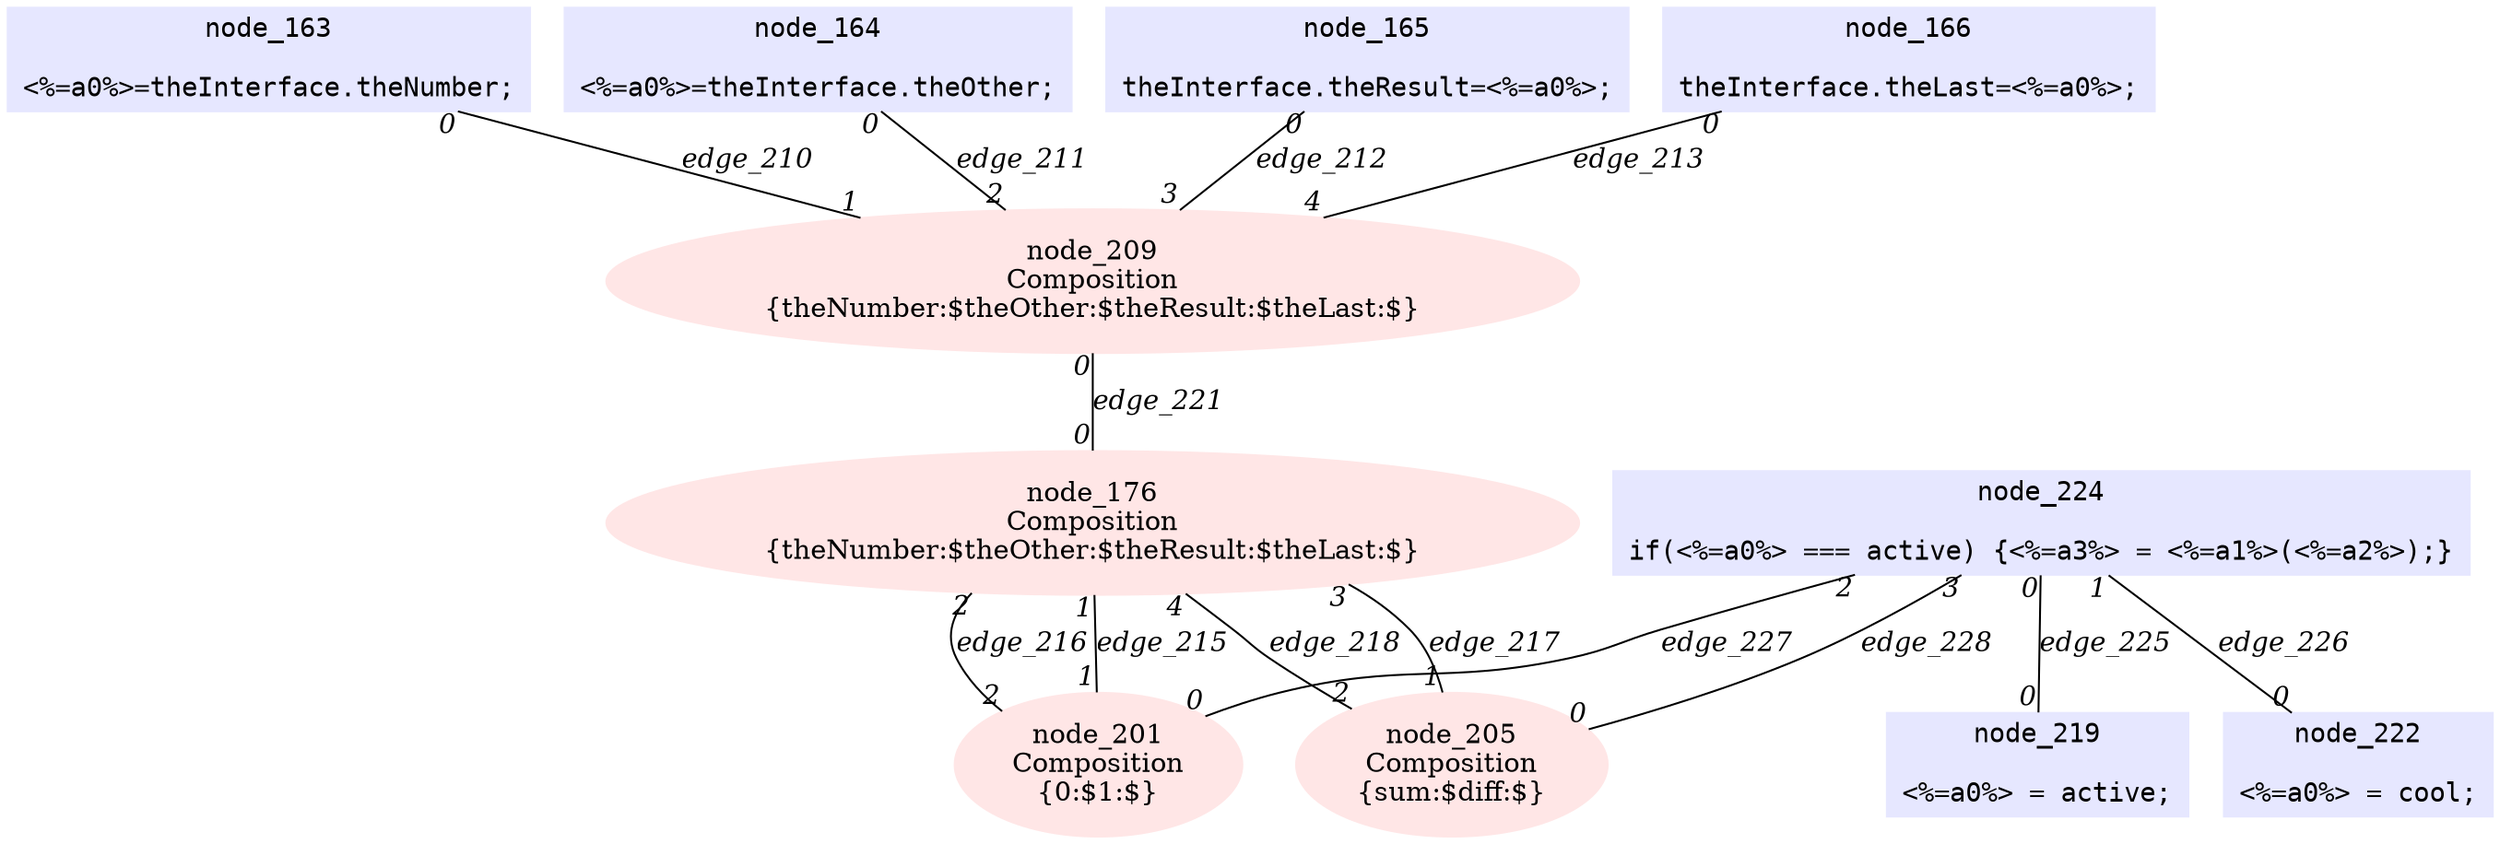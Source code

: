 digraph g{node_176 [shape=ellipse, style=filled, color="0.0 0.1 1.0", label="node_176
Composition
{theNumber:$theOther:$theResult:$theLast:$}" ]
node_201 [shape=ellipse, style=filled, color="0.0 0.1 1.0", label="node_201
Composition
{0:$1:$}" ]
node_205 [shape=ellipse, style=filled, color="0.0 0.1 1.0", label="node_205
Composition
{sum:$diff:$}" ]
node_209 [shape=ellipse, style=filled, color="0.0 0.1 1.0", label="node_209
Composition
{theNumber:$theOther:$theResult:$theLast:$}" ]
node_163 [shape=box, style=filled, color="0.66 0.1 1.0", fontname="Courier", label="node_163

<%=a0%>=theInterface.theNumber;
" ]
node_164 [shape=box, style=filled, color="0.66 0.1 1.0", fontname="Courier", label="node_164

<%=a0%>=theInterface.theOther;
" ]
node_165 [shape=box, style=filled, color="0.66 0.1 1.0", fontname="Courier", label="node_165

theInterface.theResult=<%=a0%>;
" ]
node_166 [shape=box, style=filled, color="0.66 0.1 1.0", fontname="Courier", label="node_166

theInterface.theLast=<%=a0%>;
" ]
node_219 [shape=box, style=filled, color="0.66 0.1 1.0", fontname="Courier", label="node_219

<%=a0%> = active;
" ]
node_222 [shape=box, style=filled, color="0.66 0.1 1.0", fontname="Courier", label="node_222

<%=a0%> = cool;
" ]
node_224 [shape=box, style=filled, color="0.66 0.1 1.0", fontname="Courier", label="node_224

if(<%=a0%> === active) {<%=a3%> = <%=a1%>(<%=a2%>);}
" ]
node_163 -> node_209 [dir=none, arrowHead=none, fontname="Times-Italic", label="edge_210", headlabel="1", taillabel="0" ]
node_164 -> node_209 [dir=none, arrowHead=none, fontname="Times-Italic", label="edge_211", headlabel="2", taillabel="0" ]
node_165 -> node_209 [dir=none, arrowHead=none, fontname="Times-Italic", label="edge_212", headlabel="3", taillabel="0" ]
node_166 -> node_209 [dir=none, arrowHead=none, fontname="Times-Italic", label="edge_213", headlabel="4", taillabel="0" ]
node_176 -> node_201 [dir=none, arrowHead=none, fontname="Times-Italic", label="edge_215", headlabel="1", taillabel="1" ]
node_176 -> node_201 [dir=none, arrowHead=none, fontname="Times-Italic", label="edge_216", headlabel="2", taillabel="2" ]
node_176 -> node_205 [dir=none, arrowHead=none, fontname="Times-Italic", label="edge_217", headlabel="1", taillabel="3" ]
node_176 -> node_205 [dir=none, arrowHead=none, fontname="Times-Italic", label="edge_218", headlabel="2", taillabel="4" ]
node_209 -> node_176 [dir=none, arrowHead=none, fontname="Times-Italic", label="edge_221", headlabel="0", taillabel="0" ]
node_224 -> node_219 [dir=none, arrowHead=none, fontname="Times-Italic", label="edge_225", headlabel="0", taillabel="0" ]
node_224 -> node_222 [dir=none, arrowHead=none, fontname="Times-Italic", label="edge_226", headlabel="0", taillabel="1" ]
node_224 -> node_201 [dir=none, arrowHead=none, fontname="Times-Italic", label="edge_227", headlabel="0", taillabel="2" ]
node_224 -> node_205 [dir=none, arrowHead=none, fontname="Times-Italic", label="edge_228", headlabel="0", taillabel="3" ]
}